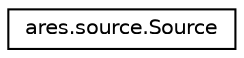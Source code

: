 digraph "Graphical Class Hierarchy"
{
 // LATEX_PDF_SIZE
  edge [fontname="Helvetica",fontsize="10",labelfontname="Helvetica",labelfontsize="10"];
  node [fontname="Helvetica",fontsize="10",shape=record];
  rankdir="LR";
  Node0 [label="ares.source.Source",height=0.2,width=0.4,color="black", fillcolor="white", style="filled",URL="$dc/d32/classares_1_1source_1_1Source.html",tooltip=" "];
}
